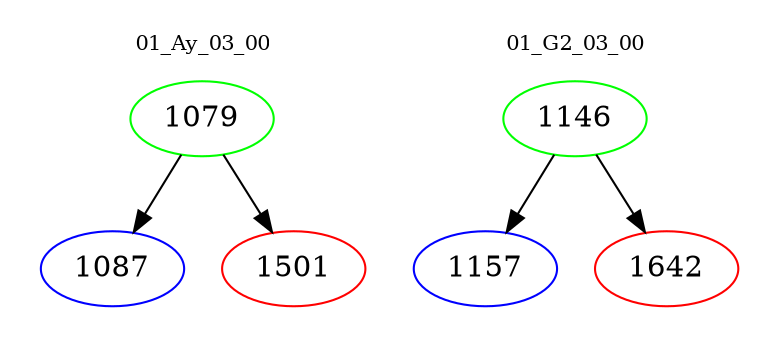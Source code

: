 digraph{
subgraph cluster_0 {
color = white
label = "01_Ay_03_00";
fontsize=10;
T0_1079 [label="1079", color="green"]
T0_1079 -> T0_1087 [color="black"]
T0_1087 [label="1087", color="blue"]
T0_1079 -> T0_1501 [color="black"]
T0_1501 [label="1501", color="red"]
}
subgraph cluster_1 {
color = white
label = "01_G2_03_00";
fontsize=10;
T1_1146 [label="1146", color="green"]
T1_1146 -> T1_1157 [color="black"]
T1_1157 [label="1157", color="blue"]
T1_1146 -> T1_1642 [color="black"]
T1_1642 [label="1642", color="red"]
}
}
